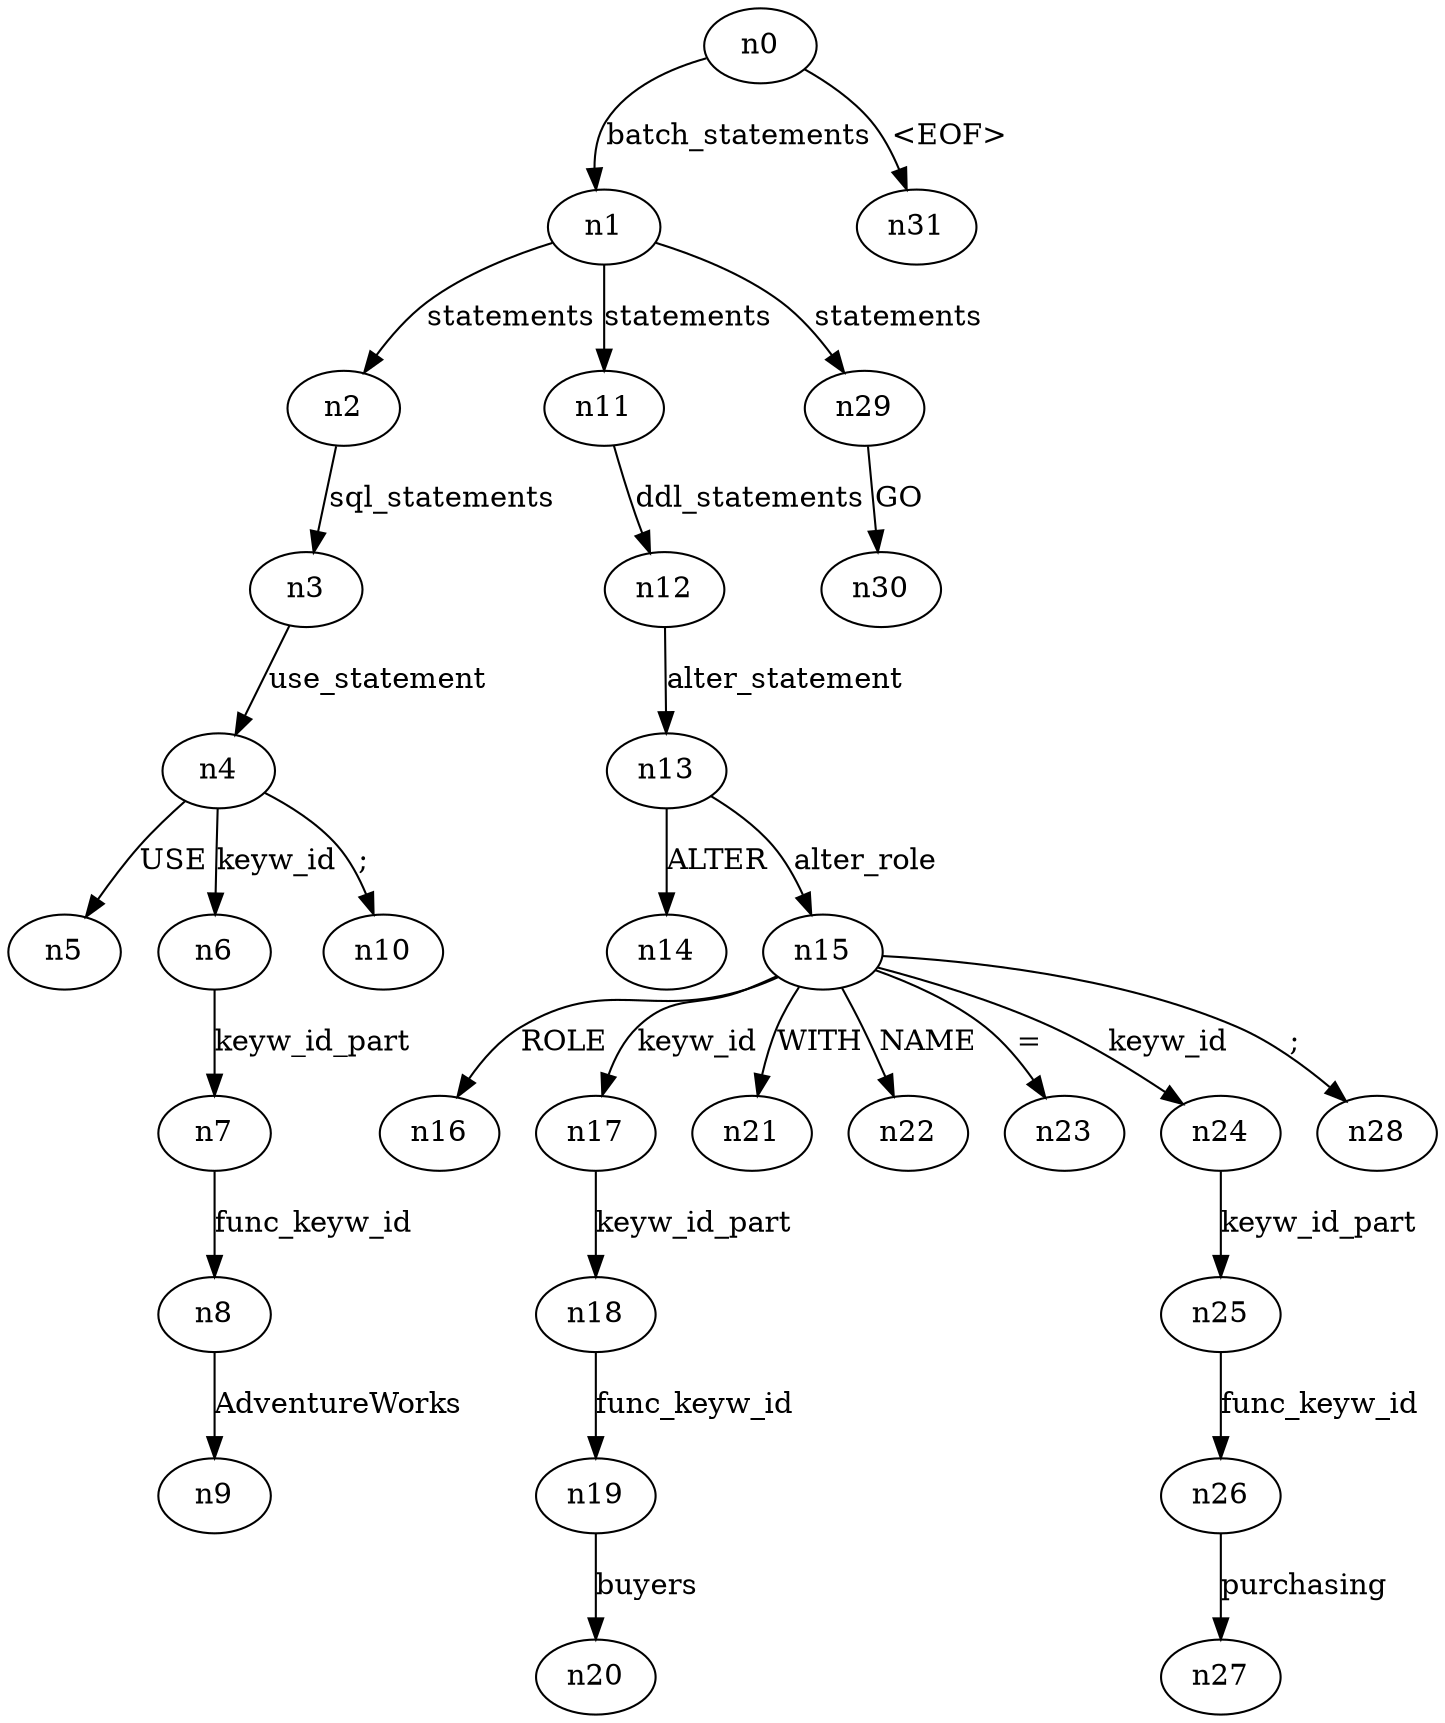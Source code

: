digraph ParseTree {
  n0 -> n1 [label="batch_statements"];
  n1 -> n2 [label="statements"];
  n2 -> n3 [label="sql_statements"];
  n3 -> n4 [label="use_statement"];
  n4 -> n5 [label="USE"];
  n4 -> n6 [label="keyw_id"];
  n6 -> n7 [label="keyw_id_part"];
  n7 -> n8 [label="func_keyw_id"];
  n8 -> n9 [label="AdventureWorks"];
  n4 -> n10 [label=";"];
  n1 -> n11 [label="statements"];
  n11 -> n12 [label="ddl_statements"];
  n12 -> n13 [label="alter_statement"];
  n13 -> n14 [label="ALTER"];
  n13 -> n15 [label="alter_role"];
  n15 -> n16 [label="ROLE"];
  n15 -> n17 [label="keyw_id"];
  n17 -> n18 [label="keyw_id_part"];
  n18 -> n19 [label="func_keyw_id"];
  n19 -> n20 [label="buyers"];
  n15 -> n21 [label="WITH"];
  n15 -> n22 [label="NAME"];
  n15 -> n23 [label="="];
  n15 -> n24 [label="keyw_id"];
  n24 -> n25 [label="keyw_id_part"];
  n25 -> n26 [label="func_keyw_id"];
  n26 -> n27 [label="purchasing"];
  n15 -> n28 [label=";"];
  n1 -> n29 [label="statements"];
  n29 -> n30 [label="GO"];
  n0 -> n31 [label="<EOF>"];
}
